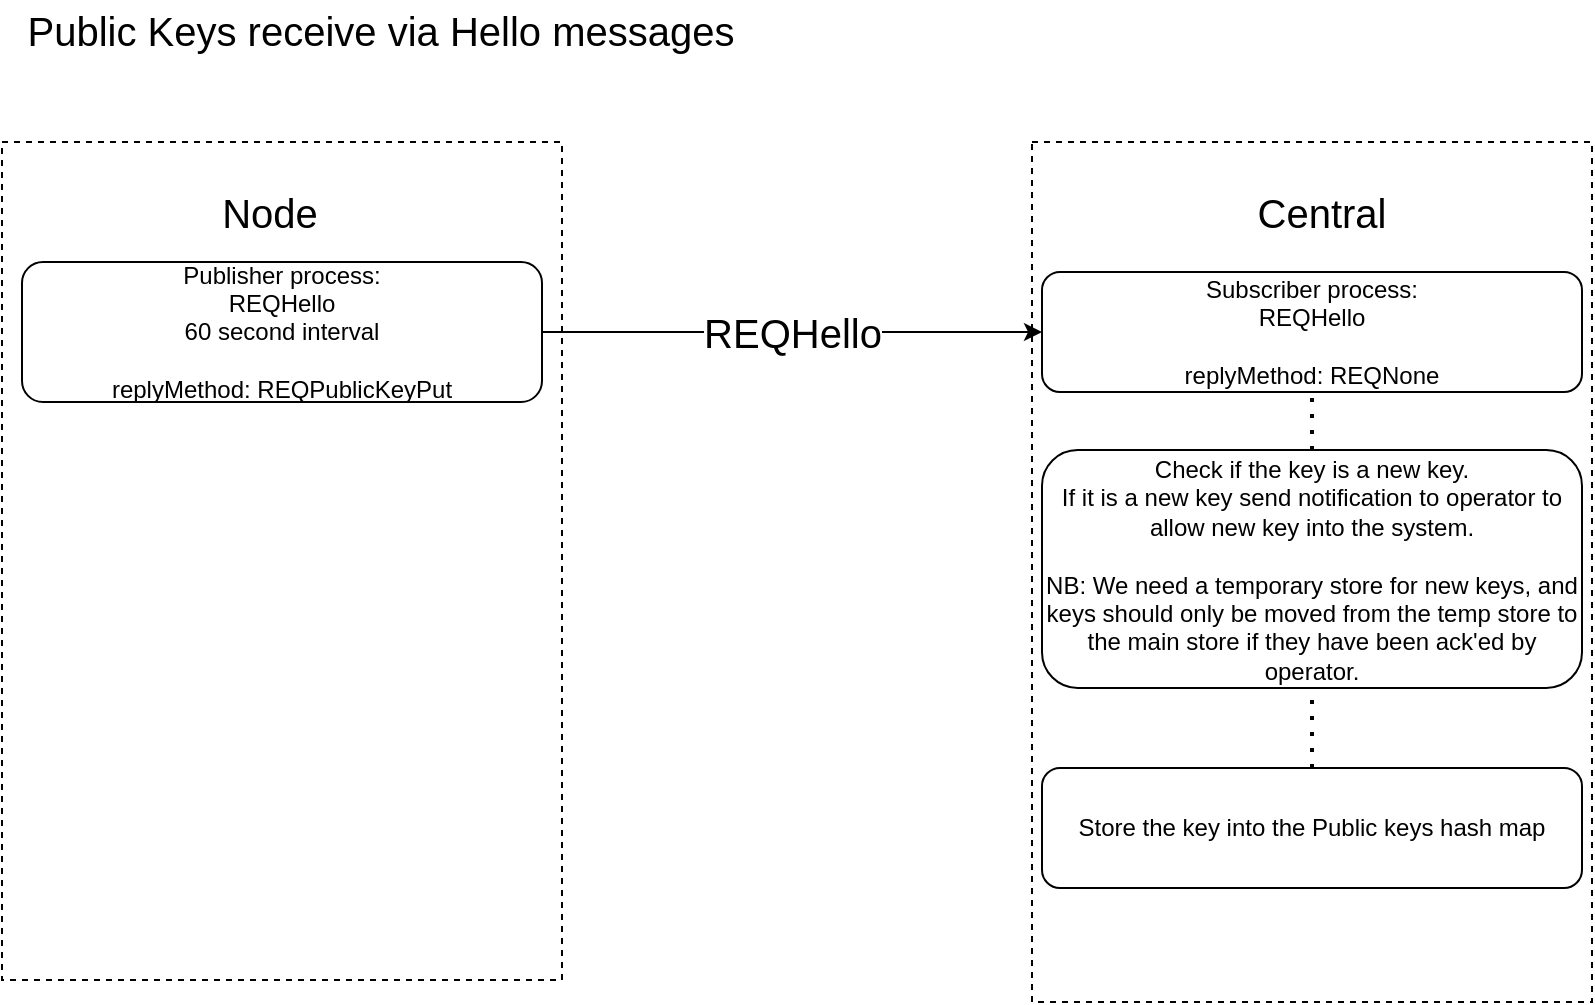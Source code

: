 <mxfile version="16.5.1" type="device" pages="5"><diagram name="Hello send pubkey" id="edf60f1a-56cd-e834-aa8a-f176f3a09ee4"><mxGraphModel dx="850" dy="612" grid="1" gridSize="10" guides="1" tooltips="1" connect="1" arrows="1" fold="1" page="1" pageScale="1" pageWidth="1169" pageHeight="827" background="none" math="0" shadow="0"><root><mxCell id="0"/><mxCell id="1" parent="0"/><mxCell id="qXB2fRKQzYX8Uyl4h1Lf-89" value="" style="rounded=0;whiteSpace=wrap;html=1;dashed=1;fontSize=20;" vertex="1" parent="1"><mxGeometry x="616" y="201" width="280" height="430" as="geometry"/></mxCell><mxCell id="qXB2fRKQzYX8Uyl4h1Lf-90" value="" style="rounded=0;whiteSpace=wrap;html=1;dashed=1;fontSize=20;" vertex="1" parent="1"><mxGeometry x="101" y="201" width="280" height="419" as="geometry"/></mxCell><mxCell id="qXB2fRKQzYX8Uyl4h1Lf-91" value="Publisher process:&lt;br&gt;REQHello&lt;br&gt;60 second interval&lt;br&gt;&lt;br&gt;replyMethod: REQPublicKeyPut" style="rounded=1;whiteSpace=wrap;html=1;" vertex="1" parent="1"><mxGeometry x="111" y="261" width="260" height="70" as="geometry"/></mxCell><mxCell id="qXB2fRKQzYX8Uyl4h1Lf-92" value="Node" style="text;html=1;strokeColor=none;fillColor=none;align=center;verticalAlign=middle;whiteSpace=wrap;rounded=0;fontSize=20;" vertex="1" parent="1"><mxGeometry x="205" y="221" width="60" height="30" as="geometry"/></mxCell><mxCell id="qXB2fRKQzYX8Uyl4h1Lf-93" value="Central" style="text;html=1;strokeColor=none;fillColor=none;align=center;verticalAlign=middle;whiteSpace=wrap;rounded=0;fontSize=20;" vertex="1" parent="1"><mxGeometry x="731" y="221" width="60" height="30" as="geometry"/></mxCell><mxCell id="qXB2fRKQzYX8Uyl4h1Lf-94" value="Subscriber process:&lt;br&gt;REQHello&lt;br&gt;&lt;br&gt;replyMethod: REQNone" style="rounded=1;whiteSpace=wrap;html=1;" vertex="1" parent="1"><mxGeometry x="621" y="266" width="270" height="60" as="geometry"/></mxCell><mxCell id="qXB2fRKQzYX8Uyl4h1Lf-95" value="REQHello" style="endArrow=classic;html=1;rounded=0;fontSize=20;exitX=1;exitY=0.5;exitDx=0;exitDy=0;entryX=0;entryY=0.5;entryDx=0;entryDy=0;" edge="1" parent="1" source="qXB2fRKQzYX8Uyl4h1Lf-91" target="qXB2fRKQzYX8Uyl4h1Lf-94"><mxGeometry width="50" height="50" relative="1" as="geometry"><mxPoint x="411" y="331" as="sourcePoint"/><mxPoint x="461" y="281" as="targetPoint"/></mxGeometry></mxCell><mxCell id="qXB2fRKQzYX8Uyl4h1Lf-98" value="Public Keys receive via Hello messages" style="text;html=1;strokeColor=none;fillColor=none;align=center;verticalAlign=middle;whiteSpace=wrap;rounded=0;fontSize=20;" vertex="1" parent="1"><mxGeometry x="101" y="130" width="379" height="30" as="geometry"/></mxCell><mxCell id="qXB2fRKQzYX8Uyl4h1Lf-101" value="Check if the key is a new key.&lt;br&gt;If it is a new key send notification to operator to allow new key into the system.&lt;br&gt;&lt;br&gt;NB: We need a temporary store for new keys, and keys should only be moved from the temp store to the main store if they have been ack'ed by operator." style="rounded=1;whiteSpace=wrap;html=1;" vertex="1" parent="1"><mxGeometry x="621" y="355" width="270" height="119" as="geometry"/></mxCell><mxCell id="qXB2fRKQzYX8Uyl4h1Lf-102" value="Store the key into the Public keys hash map" style="rounded=1;whiteSpace=wrap;html=1;" vertex="1" parent="1"><mxGeometry x="621" y="514" width="270" height="60" as="geometry"/></mxCell><mxCell id="uNeTMN9MzK3kOECe6cRy-1" value="" style="endArrow=none;dashed=1;html=1;dashPattern=1 3;strokeWidth=2;rounded=0;fontSize=20;" edge="1" parent="1" source="qXB2fRKQzYX8Uyl4h1Lf-101" target="qXB2fRKQzYX8Uyl4h1Lf-94"><mxGeometry width="50" height="50" relative="1" as="geometry"><mxPoint x="740" y="380" as="sourcePoint"/><mxPoint x="790" y="330" as="targetPoint"/></mxGeometry></mxCell><mxCell id="uNeTMN9MzK3kOECe6cRy-3" value="" style="endArrow=none;dashed=1;html=1;dashPattern=1 3;strokeWidth=2;rounded=0;fontSize=20;" edge="1" parent="1" source="qXB2fRKQzYX8Uyl4h1Lf-102" target="qXB2fRKQzYX8Uyl4h1Lf-101"><mxGeometry width="50" height="50" relative="1" as="geometry"><mxPoint x="766" y="381" as="sourcePoint"/><mxPoint x="766" y="336" as="targetPoint"/></mxGeometry></mxCell></root></mxGraphModel></diagram><diagram id="xgbdk9iuS7w3YwnlFoNV" name="node get pubkeys"><mxGraphModel dx="850" dy="-215" grid="1" gridSize="10" guides="1" tooltips="1" connect="1" arrows="1" fold="1" page="1" pageScale="1" pageWidth="1169" pageHeight="827" math="0" shadow="0"><root><mxCell id="Tu6KJjEsbRChNyrHGVet-0"/><mxCell id="Tu6KJjEsbRChNyrHGVet-1" parent="Tu6KJjEsbRChNyrHGVet-0"/><mxCell id="Tu6KJjEsbRChNyrHGVet-2" value="" style="rounded=0;whiteSpace=wrap;html=1;dashed=1;fontSize=20;" vertex="1" parent="Tu6KJjEsbRChNyrHGVet-1"><mxGeometry x="615" y="961" width="280" height="499" as="geometry"/></mxCell><mxCell id="Tu6KJjEsbRChNyrHGVet-3" value="" style="rounded=0;whiteSpace=wrap;html=1;dashed=1;fontSize=20;" vertex="1" parent="Tu6KJjEsbRChNyrHGVet-1"><mxGeometry x="100" y="961" width="280" height="480" as="geometry"/></mxCell><mxCell id="Tu6KJjEsbRChNyrHGVet-4" value="Publisher process:&lt;br&gt;REQPublicKeyGet&lt;br&gt;60 second interval&lt;br&gt;&lt;br&gt;replyMethod: &lt;strike&gt;REQPublicKeyPut&lt;br&gt;&lt;/strike&gt;replyMethod: REQPublicKeysToNode&lt;strike&gt;&lt;br&gt;&lt;/strike&gt;" style="rounded=1;whiteSpace=wrap;html=1;" vertex="1" parent="Tu6KJjEsbRChNyrHGVet-1"><mxGeometry x="110" y="999" width="262" height="89" as="geometry"/></mxCell><mxCell id="Tu6KJjEsbRChNyrHGVet-5" value="Node" style="text;html=1;strokeColor=none;fillColor=none;align=center;verticalAlign=middle;whiteSpace=wrap;rounded=0;fontSize=20;" vertex="1" parent="Tu6KJjEsbRChNyrHGVet-1"><mxGeometry x="204" y="968" width="60" height="30" as="geometry"/></mxCell><mxCell id="Tu6KJjEsbRChNyrHGVet-6" value="Central" style="text;html=1;strokeColor=none;fillColor=none;align=center;verticalAlign=middle;whiteSpace=wrap;rounded=0;fontSize=20;" vertex="1" parent="Tu6KJjEsbRChNyrHGVet-1"><mxGeometry x="730" y="966" width="60" height="30" as="geometry"/></mxCell><mxCell id="Tu6KJjEsbRChNyrHGVet-7" value="Subscriber process:&lt;br&gt;REQPublicKeyGet&lt;br&gt;replyMethod: REQToFileCont&lt;br&gt;Data: all nodes-&amp;gt;pubkeys" style="rounded=1;whiteSpace=wrap;html=1;" vertex="1" parent="Tu6KJjEsbRChNyrHGVet-1"><mxGeometry x="620" y="1001" width="270" height="80" as="geometry"/></mxCell><mxCell id="Tu6KJjEsbRChNyrHGVet-8" value="REQPublicKeyGet" style="endArrow=classic;html=1;rounded=0;fontSize=20;exitX=1;exitY=0.5;exitDx=0;exitDy=0;entryX=0;entryY=0.5;entryDx=0;entryDy=0;" edge="1" parent="Tu6KJjEsbRChNyrHGVet-1" source="Tu6KJjEsbRChNyrHGVet-4" target="Tu6KJjEsbRChNyrHGVet-7"><mxGeometry width="50" height="50" relative="1" as="geometry"><mxPoint x="410" y="1091" as="sourcePoint"/><mxPoint x="460" y="1041" as="targetPoint"/></mxGeometry></mxCell><mxCell id="Tu6KJjEsbRChNyrHGVet-9" value="subscriber process REQPublicKeysToNode" style="rounded=1;whiteSpace=wrap;html=1;" vertex="1" parent="Tu6KJjEsbRChNyrHGVet-1"><mxGeometry x="109" y="1230" width="260" height="60" as="geometry"/></mxCell><mxCell id="Tu6KJjEsbRChNyrHGVet-11" value="node get pubkeys" style="text;html=1;strokeColor=none;fillColor=none;align=center;verticalAlign=middle;whiteSpace=wrap;rounded=0;fontSize=20;" vertex="1" parent="Tu6KJjEsbRChNyrHGVet-1"><mxGeometry x="100" y="890" width="270" height="30" as="geometry"/></mxCell><mxCell id="Tu6KJjEsbRChNyrHGVet-12" value="Put key into map, and also store to file.&lt;br&gt;&lt;br&gt;NB: We want to read this file at startup and load eventual values it contains into the in-memory map." style="rounded=1;whiteSpace=wrap;html=1;" vertex="1" parent="Tu6KJjEsbRChNyrHGVet-1"><mxGeometry x="109" y="1314" width="260" height="76" as="geometry"/></mxCell><mxCell id="xwNeY8d_mwp9jVcCe-WR-0" value="" style="endArrow=classic;html=1;rounded=0;fontSize=20;exitX=0;exitY=0.5;exitDx=0;exitDy=0;entryX=1;entryY=0.5;entryDx=0;entryDy=0;" edge="1" parent="Tu6KJjEsbRChNyrHGVet-1" source="RLdYW117XMrrJfaJ4vTQ-0" target="Tu6KJjEsbRChNyrHGVet-9"><mxGeometry width="50" height="50" relative="1" as="geometry"><mxPoint x="500" y="1250" as="sourcePoint"/><mxPoint x="550" y="1200" as="targetPoint"/></mxGeometry></mxCell><mxCell id="xwNeY8d_mwp9jVcCe-WR-1" value="&lt;span style=&quot;font-family: helvetica; font-size: 20px;&quot;&gt;&lt;strike style=&quot;font-size: 20px;&quot;&gt;REQPublicKeyPut&lt;/strike&gt;&lt;br style=&quot;font-size: 20px;&quot;&gt;&lt;/span&gt;&lt;span style=&quot;background-color: rgb(248, 249, 250); font-size: 20px;&quot;&gt;&lt;font style=&quot;font-size: 20px;&quot;&gt;REQPublicKeysToNode&lt;/font&gt;&lt;/span&gt;&lt;span style=&quot;font-family: helvetica; font-size: 20px;&quot;&gt;&lt;br style=&quot;font-size: 20px;&quot;&gt;&lt;/span&gt;" style="edgeLabel;html=1;align=center;verticalAlign=middle;resizable=0;points=[];fontSize=20;" vertex="1" connectable="0" parent="xwNeY8d_mwp9jVcCe-WR-0"><mxGeometry x="-0.312" relative="1" as="geometry"><mxPoint x="-41" as="offset"/></mxGeometry></mxCell><mxCell id="dOF2YpMZkrwBYG7keFjT-0" value="Get all nodes -&amp;gt; public keys from map&lt;br&gt;" style="rounded=1;whiteSpace=wrap;html=1;" vertex="1" parent="Tu6KJjEsbRChNyrHGVet-1"><mxGeometry x="625" y="1188" width="260" height="60" as="geometry"/></mxCell><mxCell id="dOF2YpMZkrwBYG7keFjT-1" value="Marshal the map into json,&lt;br&gt;and put it in the data field of the reply message" style="rounded=1;whiteSpace=wrap;html=1;" vertex="1" parent="Tu6KJjEsbRChNyrHGVet-1"><mxGeometry x="625" y="1268" width="260" height="82" as="geometry"/></mxCell><mxCell id="dOF2YpMZkrwBYG7keFjT-4" value="" style="endArrow=none;dashed=1;html=1;dashPattern=1 3;strokeWidth=2;rounded=0;fontSize=20;" edge="1" parent="Tu6KJjEsbRChNyrHGVet-1" source="dOF2YpMZkrwBYG7keFjT-1" target="dOF2YpMZkrwBYG7keFjT-0"><mxGeometry width="50" height="50" relative="1" as="geometry"><mxPoint x="765" y="1198" as="sourcePoint"/><mxPoint x="765" y="1174" as="targetPoint"/></mxGeometry></mxCell><mxCell id="dOF2YpMZkrwBYG7keFjT-7" value="" style="endArrow=none;dashed=1;html=1;rounded=0;fontSize=20;" edge="1" parent="Tu6KJjEsbRChNyrHGVet-1" source="Tu6KJjEsbRChNyrHGVet-12" target="Tu6KJjEsbRChNyrHGVet-9"><mxGeometry width="50" height="50" relative="1" as="geometry"><mxPoint x="239" y="1280" as="sourcePoint"/><mxPoint x="270" y="1270" as="targetPoint"/></mxGeometry></mxCell><mxCell id="y5iaRztBbhr-No3tVPa_-0" value="Send with hash of current map values to compare with central if we need to update." style="rounded=1;whiteSpace=wrap;html=1;" vertex="1" parent="Tu6KJjEsbRChNyrHGVet-1"><mxGeometry x="110" y="1112" width="261" height="60" as="geometry"/></mxCell><mxCell id="y5iaRztBbhr-No3tVPa_-1" value="" style="endArrow=none;dashed=1;html=1;rounded=0;fontSize=20;" edge="1" parent="Tu6KJjEsbRChNyrHGVet-1" source="y5iaRztBbhr-No3tVPa_-0" target="Tu6KJjEsbRChNyrHGVet-4"><mxGeometry width="50" height="50" relative="1" as="geometry"><mxPoint x="240" y="1078" as="sourcePoint"/><mxPoint x="240" y="1088" as="targetPoint"/></mxGeometry></mxCell><mxCell id="y5iaRztBbhr-No3tVPa_-2" value="Check Hash.&lt;br&gt;Check if hash received is different than currently stored values." style="rounded=1;whiteSpace=wrap;html=1;" vertex="1" parent="Tu6KJjEsbRChNyrHGVet-1"><mxGeometry x="625" y="1103" width="261" height="60" as="geometry"/></mxCell><mxCell id="y5iaRztBbhr-No3tVPa_-3" value="" style="endArrow=none;dashed=1;html=1;dashPattern=1 3;strokeWidth=2;rounded=0;fontSize=20;" edge="1" parent="Tu6KJjEsbRChNyrHGVet-1" source="y5iaRztBbhr-No3tVPa_-2" target="Tu6KJjEsbRChNyrHGVet-7"><mxGeometry width="50" height="50" relative="1" as="geometry"><mxPoint x="680" y="1115" as="sourcePoint"/><mxPoint x="755" y="996" as="targetPoint"/></mxGeometry></mxCell><mxCell id="y5iaRztBbhr-No3tVPa_-5" value="" style="endArrow=none;dashed=1;html=1;dashPattern=1 3;strokeWidth=2;rounded=0;fontSize=20;" edge="1" parent="Tu6KJjEsbRChNyrHGVet-1" source="dOF2YpMZkrwBYG7keFjT-0" target="y5iaRztBbhr-No3tVPa_-2"><mxGeometry width="50" height="50" relative="1" as="geometry"><mxPoint x="765" y="1113" as="sourcePoint"/><mxPoint x="755" y="1140" as="targetPoint"/></mxGeometry></mxCell><mxCell id="RLdYW117XMrrJfaJ4vTQ-0" value="Send reply message back" style="rounded=1;whiteSpace=wrap;html=1;" vertex="1" parent="Tu6KJjEsbRChNyrHGVet-1"><mxGeometry x="625" y="1385" width="260" height="56" as="geometry"/></mxCell><mxCell id="RLdYW117XMrrJfaJ4vTQ-1" value="" style="endArrow=none;dashed=1;html=1;dashPattern=1 3;strokeWidth=2;rounded=0;fontSize=20;" edge="1" parent="Tu6KJjEsbRChNyrHGVet-1" source="RLdYW117XMrrJfaJ4vTQ-0" target="dOF2YpMZkrwBYG7keFjT-1"><mxGeometry width="50" height="50" relative="1" as="geometry"><mxPoint x="984" y="1438" as="sourcePoint"/><mxPoint x="755.646" y="1362" as="targetPoint"/></mxGeometry></mxCell></root></mxGraphModel></diagram><diagram id="aa9i9MIZobc2OF2ojKld" name="authMap -&gt; nodes"><mxGraphModel dx="850" dy="-215" grid="1" gridSize="10" guides="1" tooltips="1" connect="1" arrows="1" fold="1" page="1" pageScale="1" pageWidth="1169" pageHeight="827" math="0" shadow="0"><root><mxCell id="KxR5brMsWJHKcRVgmyKp-0"/><mxCell id="KxR5brMsWJHKcRVgmyKp-1" parent="KxR5brMsWJHKcRVgmyKp-0"/><mxCell id="KxR5brMsWJHKcRVgmyKp-2" value="" style="rounded=0;whiteSpace=wrap;html=1;dashed=1;fontSize=20;" vertex="1" parent="KxR5brMsWJHKcRVgmyKp-1"><mxGeometry x="105" y="960" width="280" height="570" as="geometry"/></mxCell><mxCell id="KxR5brMsWJHKcRVgmyKp-3" value="" style="rounded=0;whiteSpace=wrap;html=1;dashed=1;fontSize=20;" vertex="1" parent="KxR5brMsWJHKcRVgmyKp-1"><mxGeometry x="630" y="960" width="279" height="520" as="geometry"/></mxCell><mxCell id="KxR5brMsWJHKcRVgmyKp-4" value="Subscriber process:&lt;br&gt;REQAuthMapGet" style="rounded=1;whiteSpace=wrap;html=1;" vertex="1" parent="KxR5brMsWJHKcRVgmyKp-1"><mxGeometry x="640" y="999" width="260" height="70" as="geometry"/></mxCell><mxCell id="KxR5brMsWJHKcRVgmyKp-5" value="Central" style="text;html=1;strokeColor=none;fillColor=none;align=center;verticalAlign=middle;whiteSpace=wrap;rounded=0;fontSize=20;" vertex="1" parent="KxR5brMsWJHKcRVgmyKp-1"><mxGeometry x="734" y="960" width="60" height="30" as="geometry"/></mxCell><mxCell id="KxR5brMsWJHKcRVgmyKp-6" value="Node" style="text;html=1;strokeColor=none;fillColor=none;align=center;verticalAlign=middle;whiteSpace=wrap;rounded=0;fontSize=20;" vertex="1" parent="KxR5brMsWJHKcRVgmyKp-1"><mxGeometry x="220" y="960" width="60" height="30" as="geometry"/></mxCell><mxCell id="KxR5brMsWJHKcRVgmyKp-7" value="Subscriber process:&lt;br&gt;REQAuthMapNode&lt;br&gt;Command -&amp;gt; []{FromNode}&lt;br&gt;Signature: signed-by-central" style="rounded=1;whiteSpace=wrap;html=1;" vertex="1" parent="KxR5brMsWJHKcRVgmyKp-1"><mxGeometry x="110" y="1188" width="270" height="60" as="geometry"/></mxCell><mxCell id="KxR5brMsWJHKcRVgmyKp-8" value="REQAuthMapToNode" style="endArrow=classic;html=1;rounded=0;fontSize=20;exitX=0;exitY=0.5;exitDx=0;exitDy=0;entryX=1;entryY=0.5;entryDx=0;entryDy=0;" edge="1" parent="KxR5brMsWJHKcRVgmyKp-1" source="geSWseC_5acQgomd0cdQ-0" target="KxR5brMsWJHKcRVgmyKp-7"><mxGeometry width="50" height="50" relative="1" as="geometry"><mxPoint x="683" y="1426" as="sourcePoint"/><mxPoint x="345.827" y="1248" as="targetPoint"/></mxGeometry></mxCell><mxCell id="KxR5brMsWJHKcRVgmyKp-9" value="Store the authSchema in in-memory hash map" style="rounded=1;whiteSpace=wrap;html=1;" vertex="1" parent="KxR5brMsWJHKcRVgmyKp-1"><mxGeometry x="110" y="1373" width="270" height="60" as="geometry"/></mxCell><mxCell id="KxR5brMsWJHKcRVgmyKp-10" value="Store the authSchema to file" style="rounded=1;whiteSpace=wrap;html=1;" vertex="1" parent="KxR5brMsWJHKcRVgmyKp-1"><mxGeometry x="110" y="1463" width="270" height="60" as="geometry"/></mxCell><mxCell id="KxR5brMsWJHKcRVgmyKp-11" value="Verify that the signature matches central server&lt;br&gt;Discard request if the signature check fails" style="rounded=1;whiteSpace=wrap;html=1;" vertex="1" parent="KxR5brMsWJHKcRVgmyKp-1"><mxGeometry x="110" y="1283" width="270" height="60" as="geometry"/></mxCell><mxCell id="KxR5brMsWJHKcRVgmyKp-12" value="" style="endArrow=classic;html=1;rounded=0;fontSize=20;" edge="1" parent="KxR5brMsWJHKcRVgmyKp-1" source="KxR5brMsWJHKcRVgmyKp-7" target="KxR5brMsWJHKcRVgmyKp-11"><mxGeometry width="50" height="50" relative="1" as="geometry"><mxPoint x="240" y="1263" as="sourcePoint"/><mxPoint x="240" y="1318" as="targetPoint"/></mxGeometry></mxCell><mxCell id="KxR5brMsWJHKcRVgmyKp-13" value="" style="endArrow=classic;html=1;rounded=0;fontSize=20;" edge="1" parent="KxR5brMsWJHKcRVgmyKp-1" source="KxR5brMsWJHKcRVgmyKp-11" target="KxR5brMsWJHKcRVgmyKp-9"><mxGeometry width="50" height="50" relative="1" as="geometry"><mxPoint x="244.5" y="1343" as="sourcePoint"/><mxPoint x="244.5" y="1378" as="targetPoint"/></mxGeometry></mxCell><mxCell id="KxR5brMsWJHKcRVgmyKp-14" value="" style="endArrow=classic;html=1;rounded=0;fontSize=20;" edge="1" parent="KxR5brMsWJHKcRVgmyKp-1" source="KxR5brMsWJHKcRVgmyKp-9" target="KxR5brMsWJHKcRVgmyKp-10"><mxGeometry width="50" height="50" relative="1" as="geometry"><mxPoint x="240" y="1428" as="sourcePoint"/><mxPoint x="240" y="1463" as="targetPoint"/></mxGeometry></mxCell><mxCell id="KxR5brMsWJHKcRVgmyKp-15" value="Auth map distribution to Nodes" style="text;html=1;strokeColor=none;fillColor=none;align=center;verticalAlign=middle;whiteSpace=wrap;rounded=0;fontSize=20;" vertex="1" parent="KxR5brMsWJHKcRVgmyKp-1"><mxGeometry x="100" y="920" width="289" height="30" as="geometry"/></mxCell><mxCell id="-Ea0KyAT_s-_j7sLOKIy-0" value="Marshal node specific auth map" style="rounded=1;whiteSpace=wrap;html=1;" vertex="1" parent="KxR5brMsWJHKcRVgmyKp-1"><mxGeometry x="640" y="1224" width="260" height="56" as="geometry"/></mxCell><mxCell id="-Ea0KyAT_s-_j7sLOKIy-1" value="" style="endArrow=none;dashed=1;html=1;dashPattern=1 3;strokeWidth=2;rounded=0;fontSize=20;" edge="1" parent="KxR5brMsWJHKcRVgmyKp-1" source="-Ea0KyAT_s-_j7sLOKIy-0" target="wbvxXsfkZ1WhrKn_cxGD-0"><mxGeometry width="50" height="50" relative="1" as="geometry"><mxPoint x="999" y="1150" as="sourcePoint"/><mxPoint x="770" y="1199" as="targetPoint"/></mxGeometry></mxCell><mxCell id="-Ea0KyAT_s-_j7sLOKIy-2" value="Create signature for the marshal'ed data" style="rounded=1;whiteSpace=wrap;html=1;" vertex="1" parent="KxR5brMsWJHKcRVgmyKp-1"><mxGeometry x="640" y="1298" width="260" height="56" as="geometry"/></mxCell><mxCell id="-Ea0KyAT_s-_j7sLOKIy-3" value="" style="endArrow=none;dashed=1;html=1;dashPattern=1 3;strokeWidth=2;rounded=0;fontSize=20;" edge="1" parent="KxR5brMsWJHKcRVgmyKp-1" source="-Ea0KyAT_s-_j7sLOKIy-2" target="-Ea0KyAT_s-_j7sLOKIy-0"><mxGeometry width="50" height="50" relative="1" as="geometry"><mxPoint x="999" y="1351" as="sourcePoint"/><mxPoint x="770" y="1270" as="targetPoint"/></mxGeometry></mxCell><mxCell id="W42mkdkcx1YAahlmDLSM-0" value="Publisher process:&lt;br&gt;REQPublicAuthMapGet&lt;br&gt;60 second interval&lt;br&gt;&lt;strike&gt;&lt;br&gt;&lt;/strike&gt;replyMethod: REQAuthMapToNode&lt;strike&gt;&lt;br&gt;&lt;/strike&gt;" style="rounded=1;whiteSpace=wrap;html=1;" vertex="1" parent="KxR5brMsWJHKcRVgmyKp-1"><mxGeometry x="115" y="990" width="260" height="89" as="geometry"/></mxCell><mxCell id="c1-HzjizVJSDwix7u6LX-0" value="Send with hash of current map values to compare with central if we need to update." style="rounded=1;whiteSpace=wrap;html=1;" vertex="1" parent="KxR5brMsWJHKcRVgmyKp-1"><mxGeometry x="114" y="1097" width="261" height="60" as="geometry"/></mxCell><mxCell id="c1-HzjizVJSDwix7u6LX-1" value="" style="endArrow=none;dashed=1;html=1;rounded=0;fontSize=20;" edge="1" parent="KxR5brMsWJHKcRVgmyKp-1" source="c1-HzjizVJSDwix7u6LX-0" target="W42mkdkcx1YAahlmDLSM-0"><mxGeometry width="50" height="50" relative="1" as="geometry"><mxPoint x="244" y="1060" as="sourcePoint"/><mxPoint x="244.774" y="1070" as="targetPoint"/></mxGeometry></mxCell><mxCell id="wbvxXsfkZ1WhrKn_cxGD-0" value="Check Hash.&lt;br&gt;Check if hash received is different than currently stored values.&lt;br&gt;&lt;br&gt;Continue if different hash values." style="rounded=1;whiteSpace=wrap;html=1;" vertex="1" parent="KxR5brMsWJHKcRVgmyKp-1"><mxGeometry x="639" y="1091" width="261" height="78" as="geometry"/></mxCell><mxCell id="wbvxXsfkZ1WhrKn_cxGD-1" value="" style="endArrow=none;dashed=1;html=1;dashPattern=1 3;strokeWidth=2;rounded=0;fontSize=20;" edge="1" parent="KxR5brMsWJHKcRVgmyKp-1" source="wbvxXsfkZ1WhrKn_cxGD-0"><mxGeometry width="50" height="50" relative="1" as="geometry"><mxPoint x="694" y="1103" as="sourcePoint"/><mxPoint x="769.217" y="1069" as="targetPoint"/></mxGeometry></mxCell><mxCell id="wbvxXsfkZ1WhrKn_cxGD-3" value="REQAuthMapGet" style="endArrow=classic;html=1;rounded=0;fontSize=20;" edge="1" parent="KxR5brMsWJHKcRVgmyKp-1" source="W42mkdkcx1YAahlmDLSM-0" target="KxR5brMsWJHKcRVgmyKp-4"><mxGeometry width="50" height="50" relative="1" as="geometry"><mxPoint x="667.27" y="1100" as="sourcePoint"/><mxPoint x="351.626" y="1198" as="targetPoint"/></mxGeometry></mxCell><mxCell id="geSWseC_5acQgomd0cdQ-0" value="Send reply message back" style="rounded=1;whiteSpace=wrap;html=1;" vertex="1" parent="KxR5brMsWJHKcRVgmyKp-1"><mxGeometry x="639" y="1377" width="260" height="56" as="geometry"/></mxCell><mxCell id="geSWseC_5acQgomd0cdQ-1" value="" style="endArrow=none;dashed=1;html=1;dashPattern=1 3;strokeWidth=2;rounded=0;fontSize=20;" edge="1" parent="KxR5brMsWJHKcRVgmyKp-1" source="geSWseC_5acQgomd0cdQ-0" target="-Ea0KyAT_s-_j7sLOKIy-2"><mxGeometry width="50" height="50" relative="1" as="geometry"><mxPoint x="998" y="1430" as="sourcePoint"/><mxPoint x="769" y="1359" as="targetPoint"/></mxGeometry></mxCell></root></mxGraphModel></diagram><diagram id="AGCl4O92LhDL98Y9ju82" name="node verify auth"><mxGraphModel dx="850" dy="-1042" grid="1" gridSize="10" guides="1" tooltips="1" connect="1" arrows="1" fold="1" page="1" pageScale="1" pageWidth="1169" pageHeight="827" math="0" shadow="0"><root><mxCell id="Krb2OxWmxNAo_gAs_l4T-0"/><mxCell id="Krb2OxWmxNAo_gAs_l4T-1" parent="Krb2OxWmxNAo_gAs_l4T-0"/><mxCell id="Krb2OxWmxNAo_gAs_l4T-2" value="" style="rounded=0;whiteSpace=wrap;html=1;dashed=1;fontSize=20;" vertex="1" parent="Krb2OxWmxNAo_gAs_l4T-1"><mxGeometry x="586" y="1780" width="280" height="400" as="geometry"/></mxCell><mxCell id="Krb2OxWmxNAo_gAs_l4T-3" value="" style="rounded=0;whiteSpace=wrap;html=1;dashed=1;fontSize=20;" vertex="1" parent="Krb2OxWmxNAo_gAs_l4T-1"><mxGeometry x="71" y="1780" width="280" height="400" as="geometry"/></mxCell><mxCell id="Krb2OxWmxNAo_gAs_l4T-4" value="message:&lt;br&gt;Method: REQCliCommand&lt;br&gt;MethodArgs: []{&quot;some&quot;,&quot;bash&quot;,&quot;command&quot;}&lt;br&gt;Signature: signature-here" style="rounded=1;whiteSpace=wrap;html=1;" vertex="1" parent="Krb2OxWmxNAo_gAs_l4T-1"><mxGeometry x="81" y="1840" width="260" height="70" as="geometry"/></mxCell><mxCell id="Krb2OxWmxNAo_gAs_l4T-5" value="Node" style="text;html=1;strokeColor=none;fillColor=none;align=center;verticalAlign=middle;whiteSpace=wrap;rounded=0;fontSize=20;" vertex="1" parent="Krb2OxWmxNAo_gAs_l4T-1"><mxGeometry x="175" y="1800" width="60" height="30" as="geometry"/></mxCell><mxCell id="Krb2OxWmxNAo_gAs_l4T-6" value="Node" style="text;html=1;strokeColor=none;fillColor=none;align=center;verticalAlign=middle;whiteSpace=wrap;rounded=0;fontSize=20;" vertex="1" parent="Krb2OxWmxNAo_gAs_l4T-1"><mxGeometry x="701" y="1800" width="60" height="30" as="geometry"/></mxCell><mxCell id="Krb2OxWmxNAo_gAs_l4T-7" value="Subscriber process:&lt;br&gt;Method: REQCliCommand" style="rounded=1;whiteSpace=wrap;html=1;" vertex="1" parent="Krb2OxWmxNAo_gAs_l4T-1"><mxGeometry x="591" y="1845" width="270" height="60" as="geometry"/></mxCell><mxCell id="Krb2OxWmxNAo_gAs_l4T-8" value="REQCliCommand" style="endArrow=classic;html=1;rounded=0;fontSize=20;exitX=1;exitY=0.5;exitDx=0;exitDy=0;entryX=0;entryY=0.5;entryDx=0;entryDy=0;" edge="1" parent="Krb2OxWmxNAo_gAs_l4T-1" source="Krb2OxWmxNAo_gAs_l4T-4" target="Krb2OxWmxNAo_gAs_l4T-7"><mxGeometry width="50" height="50" relative="1" as="geometry"><mxPoint x="381" y="1910" as="sourcePoint"/><mxPoint x="431" y="1860" as="targetPoint"/></mxGeometry></mxCell><mxCell id="Krb2OxWmxNAo_gAs_l4T-9" value="Verify the signature with the public key we got for the fromNode" style="rounded=1;whiteSpace=wrap;html=1;" vertex="1" parent="Krb2OxWmxNAo_gAs_l4T-1"><mxGeometry x="591" y="1960" width="270" height="60" as="geometry"/></mxCell><mxCell id="Krb2OxWmxNAo_gAs_l4T-10" value="Verify that the fromNode and the MethodArgs are in our allowed map" style="rounded=1;whiteSpace=wrap;html=1;" vertex="1" parent="Krb2OxWmxNAo_gAs_l4T-1"><mxGeometry x="591" y="2080" width="270" height="60" as="geometry"/></mxCell><mxCell id="Krb2OxWmxNAo_gAs_l4T-11" value="" style="endArrow=classic;html=1;rounded=0;fontSize=20;" edge="1" parent="Krb2OxWmxNAo_gAs_l4T-1" source="Krb2OxWmxNAo_gAs_l4T-7" target="Krb2OxWmxNAo_gAs_l4T-9"><mxGeometry width="50" height="50" relative="1" as="geometry"><mxPoint x="711" y="1950" as="sourcePoint"/><mxPoint x="761" y="1900" as="targetPoint"/></mxGeometry></mxCell><mxCell id="Krb2OxWmxNAo_gAs_l4T-12" value="" style="endArrow=classic;html=1;rounded=0;fontSize=20;" edge="1" parent="Krb2OxWmxNAo_gAs_l4T-1" source="Krb2OxWmxNAo_gAs_l4T-9" target="Krb2OxWmxNAo_gAs_l4T-10"><mxGeometry width="50" height="50" relative="1" as="geometry"><mxPoint x="725.5" y="2025" as="sourcePoint"/><mxPoint x="725.5" y="2080" as="targetPoint"/></mxGeometry></mxCell><mxCell id="Krb2OxWmxNAo_gAs_l4T-13" value="Verification of Allow Map and Signature on Nodes" style="text;html=1;strokeColor=none;fillColor=none;align=center;verticalAlign=middle;whiteSpace=wrap;rounded=0;fontSize=20;" vertex="1" parent="Krb2OxWmxNAo_gAs_l4T-1"><mxGeometry x="60" y="1730" width="470" height="30" as="geometry"/></mxCell></root></mxGraphModel></diagram><diagram id="4aclNkAYZIs0ReX17dD-" name="Future ideas"><mxGraphModel dx="850" dy="612" grid="1" gridSize="10" guides="1" tooltips="1" connect="1" arrows="1" fold="1" page="1" pageScale="1" pageWidth="1169" pageHeight="827" math="0" shadow="0"><root><mxCell id="fAcvcWGGgx-b0xFjEbzg-0"/><mxCell id="fAcvcWGGgx-b0xFjEbzg-1" parent="fAcvcWGGgx-b0xFjEbzg-0"/></root></mxGraphModel></diagram></mxfile>